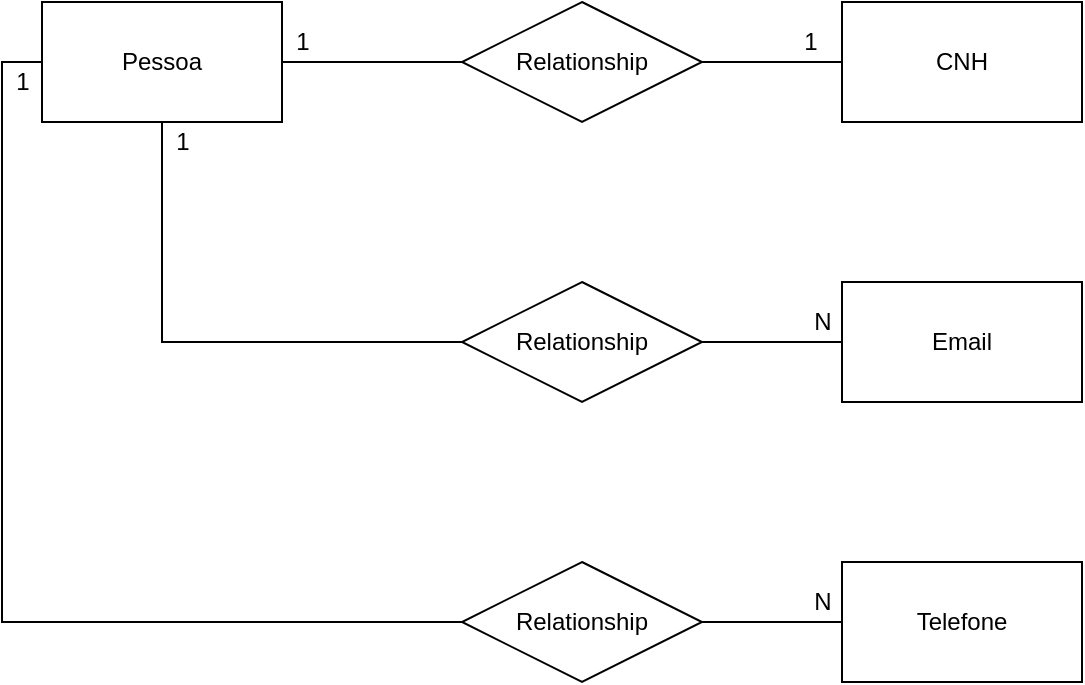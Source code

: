 <mxfile version="15.5.4" type="device" pages="2"><diagram id="BYdOrSY7BShjmpPqZ4bx" name="conceitual"><mxGraphModel dx="942" dy="557" grid="1" gridSize="10" guides="1" tooltips="1" connect="1" arrows="1" fold="1" page="1" pageScale="1" pageWidth="827" pageHeight="1169" math="0" shadow="0"><root><mxCell id="0"/><mxCell id="1" parent="0"/><mxCell id="G5-IGElVWhOlAf8oXeKX-5" value="" style="edgeStyle=orthogonalEdgeStyle;rounded=0;orthogonalLoop=1;jettySize=auto;html=1;endArrow=none;endFill=0;" parent="1" source="G5-IGElVWhOlAf8oXeKX-1" target="G5-IGElVWhOlAf8oXeKX-4" edge="1"><mxGeometry relative="1" as="geometry"/></mxCell><mxCell id="G5-IGElVWhOlAf8oXeKX-16" style="edgeStyle=orthogonalEdgeStyle;rounded=0;orthogonalLoop=1;jettySize=auto;html=1;entryX=0.5;entryY=0;entryDx=0;entryDy=0;endArrow=none;endFill=0;" parent="1" source="G5-IGElVWhOlAf8oXeKX-1" target="G5-IGElVWhOlAf8oXeKX-10" edge="1"><mxGeometry relative="1" as="geometry"><Array as="points"><mxPoint x="100" y="210"/><mxPoint x="310" y="210"/></Array></mxGeometry></mxCell><mxCell id="G5-IGElVWhOlAf8oXeKX-17" style="edgeStyle=orthogonalEdgeStyle;rounded=0;orthogonalLoop=1;jettySize=auto;html=1;entryX=0.5;entryY=0;entryDx=0;entryDy=0;endArrow=none;endFill=0;" parent="1" source="G5-IGElVWhOlAf8oXeKX-1" target="G5-IGElVWhOlAf8oXeKX-12" edge="1"><mxGeometry relative="1" as="geometry"><Array as="points"><mxPoint x="20" y="70"/><mxPoint x="20" y="350"/><mxPoint x="310" y="350"/></Array></mxGeometry></mxCell><mxCell id="G5-IGElVWhOlAf8oXeKX-1" value="Pessoa" style="rounded=0;whiteSpace=wrap;html=1;" parent="1" vertex="1"><mxGeometry x="40" y="40" width="120" height="60" as="geometry"/></mxCell><mxCell id="G5-IGElVWhOlAf8oXeKX-2" value="CNH" style="rounded=0;whiteSpace=wrap;html=1;" parent="1" vertex="1"><mxGeometry x="440" y="40" width="120" height="60" as="geometry"/></mxCell><mxCell id="G5-IGElVWhOlAf8oXeKX-6" value="" style="edgeStyle=orthogonalEdgeStyle;rounded=0;orthogonalLoop=1;jettySize=auto;html=1;endArrow=none;endFill=0;" parent="1" source="G5-IGElVWhOlAf8oXeKX-4" target="G5-IGElVWhOlAf8oXeKX-2" edge="1"><mxGeometry relative="1" as="geometry"/></mxCell><mxCell id="G5-IGElVWhOlAf8oXeKX-4" value="Relationship" style="shape=rhombus;perimeter=rhombusPerimeter;whiteSpace=wrap;html=1;align=center;" parent="1" vertex="1"><mxGeometry x="250" y="40" width="120" height="60" as="geometry"/></mxCell><mxCell id="G5-IGElVWhOlAf8oXeKX-7" value="1" style="text;html=1;align=center;verticalAlign=middle;resizable=0;points=[];autosize=1;strokeColor=none;fillColor=none;" parent="1" vertex="1"><mxGeometry x="160" y="50" width="20" height="20" as="geometry"/></mxCell><mxCell id="G5-IGElVWhOlAf8oXeKX-8" value="1" style="text;html=1;align=center;verticalAlign=middle;resizable=0;points=[];autosize=1;strokeColor=none;fillColor=none;" parent="1" vertex="1"><mxGeometry x="414" y="50" width="20" height="20" as="geometry"/></mxCell><mxCell id="G5-IGElVWhOlAf8oXeKX-24" value="" style="edgeStyle=orthogonalEdgeStyle;rounded=0;orthogonalLoop=1;jettySize=auto;html=1;endArrow=none;endFill=0;" parent="1" source="G5-IGElVWhOlAf8oXeKX-9" target="G5-IGElVWhOlAf8oXeKX-10" edge="1"><mxGeometry relative="1" as="geometry"/></mxCell><mxCell id="G5-IGElVWhOlAf8oXeKX-9" value="Email" style="rounded=0;whiteSpace=wrap;html=1;" parent="1" vertex="1"><mxGeometry x="440" y="180" width="120" height="60" as="geometry"/></mxCell><mxCell id="G5-IGElVWhOlAf8oXeKX-19" value="" style="edgeStyle=orthogonalEdgeStyle;rounded=0;orthogonalLoop=1;jettySize=auto;html=1;endArrow=none;endFill=0;" parent="1" source="G5-IGElVWhOlAf8oXeKX-10" target="G5-IGElVWhOlAf8oXeKX-9" edge="1"><mxGeometry relative="1" as="geometry"/></mxCell><mxCell id="G5-IGElVWhOlAf8oXeKX-10" value="Relationship" style="shape=rhombus;perimeter=rhombusPerimeter;whiteSpace=wrap;html=1;align=center;" parent="1" vertex="1"><mxGeometry x="250" y="180" width="120" height="60" as="geometry"/></mxCell><mxCell id="G5-IGElVWhOlAf8oXeKX-11" value="Telefone" style="rounded=0;whiteSpace=wrap;html=1;" parent="1" vertex="1"><mxGeometry x="440" y="320" width="120" height="60" as="geometry"/></mxCell><mxCell id="G5-IGElVWhOlAf8oXeKX-18" value="" style="edgeStyle=orthogonalEdgeStyle;rounded=0;orthogonalLoop=1;jettySize=auto;html=1;endArrow=none;endFill=0;" parent="1" source="G5-IGElVWhOlAf8oXeKX-12" target="G5-IGElVWhOlAf8oXeKX-11" edge="1"><mxGeometry relative="1" as="geometry"/></mxCell><mxCell id="G5-IGElVWhOlAf8oXeKX-12" value="Relationship" style="shape=rhombus;perimeter=rhombusPerimeter;whiteSpace=wrap;html=1;align=center;" parent="1" vertex="1"><mxGeometry x="250" y="320" width="120" height="60" as="geometry"/></mxCell><mxCell id="G5-IGElVWhOlAf8oXeKX-20" value="1" style="text;html=1;align=center;verticalAlign=middle;resizable=0;points=[];autosize=1;strokeColor=none;fillColor=none;" parent="1" vertex="1"><mxGeometry x="100" y="100" width="20" height="20" as="geometry"/></mxCell><mxCell id="G5-IGElVWhOlAf8oXeKX-21" value="1" style="text;html=1;align=center;verticalAlign=middle;resizable=0;points=[];autosize=1;strokeColor=none;fillColor=none;" parent="1" vertex="1"><mxGeometry x="20" y="70" width="20" height="20" as="geometry"/></mxCell><mxCell id="G5-IGElVWhOlAf8oXeKX-22" value="N" style="text;html=1;align=center;verticalAlign=middle;resizable=0;points=[];autosize=1;strokeColor=none;fillColor=none;" parent="1" vertex="1"><mxGeometry x="420" y="190" width="20" height="20" as="geometry"/></mxCell><mxCell id="G5-IGElVWhOlAf8oXeKX-23" value="N" style="text;html=1;align=center;verticalAlign=middle;resizable=0;points=[];autosize=1;strokeColor=none;fillColor=none;" parent="1" vertex="1"><mxGeometry x="420" y="330" width="20" height="20" as="geometry"/></mxCell></root></mxGraphModel></diagram><diagram id="-vbOuxm1fR-1QZ8qs0E4" name="logico"><mxGraphModel dx="942" dy="557" grid="1" gridSize="10" guides="1" tooltips="1" connect="1" arrows="1" fold="1" page="1" pageScale="1" pageWidth="827" pageHeight="1169" math="0" shadow="0"><root><mxCell id="G3jfhgrdaM2XQP5cWPSk-0"/><mxCell id="G3jfhgrdaM2XQP5cWPSk-1" parent="G3jfhgrdaM2XQP5cWPSk-0"/><mxCell id="mghtj-5tKGBpg7AwQRfj-4" value="Pessoa" style="shape=table;startSize=30;container=1;collapsible=1;childLayout=tableLayout;fixedRows=1;rowLines=0;fontStyle=1;align=center;resizeLast=1;" vertex="1" parent="G3jfhgrdaM2XQP5cWPSk-1"><mxGeometry x="80" y="40" width="180" height="100" as="geometry"/></mxCell><mxCell id="mghtj-5tKGBpg7AwQRfj-5" value="" style="shape=partialRectangle;collapsible=0;dropTarget=0;pointerEvents=0;fillColor=none;top=0;left=0;bottom=1;right=0;points=[[0,0.5],[1,0.5]];portConstraint=eastwest;" vertex="1" parent="mghtj-5tKGBpg7AwQRfj-4"><mxGeometry y="30" width="180" height="30" as="geometry"/></mxCell><mxCell id="mghtj-5tKGBpg7AwQRfj-6" value="PK" style="shape=partialRectangle;connectable=0;fillColor=none;top=0;left=0;bottom=0;right=0;fontStyle=1;overflow=hidden;" vertex="1" parent="mghtj-5tKGBpg7AwQRfj-5"><mxGeometry width="30" height="30" as="geometry"><mxRectangle width="30" height="30" as="alternateBounds"/></mxGeometry></mxCell><mxCell id="mghtj-5tKGBpg7AwQRfj-7" value="idPessoa" style="shape=partialRectangle;connectable=0;fillColor=none;top=0;left=0;bottom=0;right=0;align=left;spacingLeft=6;fontStyle=5;overflow=hidden;" vertex="1" parent="mghtj-5tKGBpg7AwQRfj-5"><mxGeometry x="30" width="150" height="30" as="geometry"><mxRectangle width="150" height="30" as="alternateBounds"/></mxGeometry></mxCell><mxCell id="mghtj-5tKGBpg7AwQRfj-8" value="" style="shape=partialRectangle;collapsible=0;dropTarget=0;pointerEvents=0;fillColor=none;top=0;left=0;bottom=0;right=0;points=[[0,0.5],[1,0.5]];portConstraint=eastwest;" vertex="1" parent="mghtj-5tKGBpg7AwQRfj-4"><mxGeometry y="60" width="180" height="30" as="geometry"/></mxCell><mxCell id="mghtj-5tKGBpg7AwQRfj-9" value="" style="shape=partialRectangle;connectable=0;fillColor=none;top=0;left=0;bottom=0;right=0;editable=1;overflow=hidden;" vertex="1" parent="mghtj-5tKGBpg7AwQRfj-8"><mxGeometry width="30" height="30" as="geometry"><mxRectangle width="30" height="30" as="alternateBounds"/></mxGeometry></mxCell><mxCell id="mghtj-5tKGBpg7AwQRfj-10" value="nomePessoa" style="shape=partialRectangle;connectable=0;fillColor=none;top=0;left=0;bottom=0;right=0;align=left;spacingLeft=6;overflow=hidden;" vertex="1" parent="mghtj-5tKGBpg7AwQRfj-8"><mxGeometry x="30" width="150" height="30" as="geometry"><mxRectangle width="150" height="30" as="alternateBounds"/></mxGeometry></mxCell><mxCell id="mghtj-5tKGBpg7AwQRfj-17" value="Telefone" style="shape=table;startSize=30;container=1;collapsible=1;childLayout=tableLayout;fixedRows=1;rowLines=0;fontStyle=1;align=center;resizeLast=1;" vertex="1" parent="G3jfhgrdaM2XQP5cWPSk-1"><mxGeometry x="70" y="200" width="180" height="130" as="geometry"/></mxCell><mxCell id="mghtj-5tKGBpg7AwQRfj-18" value="" style="shape=partialRectangle;collapsible=0;dropTarget=0;pointerEvents=0;fillColor=none;top=0;left=0;bottom=0;right=0;points=[[0,0.5],[1,0.5]];portConstraint=eastwest;" vertex="1" parent="mghtj-5tKGBpg7AwQRfj-17"><mxGeometry y="30" width="180" height="30" as="geometry"/></mxCell><mxCell id="mghtj-5tKGBpg7AwQRfj-19" value="PK" style="shape=partialRectangle;connectable=0;fillColor=none;top=0;left=0;bottom=0;right=0;fontStyle=1;overflow=hidden;" vertex="1" parent="mghtj-5tKGBpg7AwQRfj-18"><mxGeometry width="60" height="30" as="geometry"><mxRectangle width="60" height="30" as="alternateBounds"/></mxGeometry></mxCell><mxCell id="mghtj-5tKGBpg7AwQRfj-20" value="idTelefone" style="shape=partialRectangle;connectable=0;fillColor=none;top=0;left=0;bottom=0;right=0;align=left;spacingLeft=6;fontStyle=5;overflow=hidden;" vertex="1" parent="mghtj-5tKGBpg7AwQRfj-18"><mxGeometry x="60" width="120" height="30" as="geometry"><mxRectangle width="120" height="30" as="alternateBounds"/></mxGeometry></mxCell><mxCell id="mghtj-5tKGBpg7AwQRfj-21" value="" style="shape=partialRectangle;collapsible=0;dropTarget=0;pointerEvents=0;fillColor=none;top=0;left=0;bottom=1;right=0;points=[[0,0.5],[1,0.5]];portConstraint=eastwest;" vertex="1" parent="mghtj-5tKGBpg7AwQRfj-17"><mxGeometry y="60" width="180" height="30" as="geometry"/></mxCell><mxCell id="mghtj-5tKGBpg7AwQRfj-22" value="FK" style="shape=partialRectangle;connectable=0;fillColor=none;top=0;left=0;bottom=0;right=0;fontStyle=1;overflow=hidden;" vertex="1" parent="mghtj-5tKGBpg7AwQRfj-21"><mxGeometry width="60" height="30" as="geometry"><mxRectangle width="60" height="30" as="alternateBounds"/></mxGeometry></mxCell><mxCell id="mghtj-5tKGBpg7AwQRfj-23" value="idPessoa" style="shape=partialRectangle;connectable=0;fillColor=none;top=0;left=0;bottom=0;right=0;align=left;spacingLeft=6;fontStyle=5;overflow=hidden;" vertex="1" parent="mghtj-5tKGBpg7AwQRfj-21"><mxGeometry x="60" width="120" height="30" as="geometry"><mxRectangle width="120" height="30" as="alternateBounds"/></mxGeometry></mxCell><mxCell id="mghtj-5tKGBpg7AwQRfj-24" value="" style="shape=partialRectangle;collapsible=0;dropTarget=0;pointerEvents=0;fillColor=none;top=0;left=0;bottom=0;right=0;points=[[0,0.5],[1,0.5]];portConstraint=eastwest;" vertex="1" parent="mghtj-5tKGBpg7AwQRfj-17"><mxGeometry y="90" width="180" height="30" as="geometry"/></mxCell><mxCell id="mghtj-5tKGBpg7AwQRfj-25" value="" style="shape=partialRectangle;connectable=0;fillColor=none;top=0;left=0;bottom=0;right=0;editable=1;overflow=hidden;" vertex="1" parent="mghtj-5tKGBpg7AwQRfj-24"><mxGeometry width="60" height="30" as="geometry"><mxRectangle width="60" height="30" as="alternateBounds"/></mxGeometry></mxCell><mxCell id="mghtj-5tKGBpg7AwQRfj-26" value="numeroTelefone" style="shape=partialRectangle;connectable=0;fillColor=none;top=0;left=0;bottom=0;right=0;align=left;spacingLeft=6;overflow=hidden;" vertex="1" parent="mghtj-5tKGBpg7AwQRfj-24"><mxGeometry x="60" width="120" height="30" as="geometry"><mxRectangle width="120" height="30" as="alternateBounds"/></mxGeometry></mxCell><mxCell id="mghtj-5tKGBpg7AwQRfj-30" value="Email" style="shape=table;startSize=30;container=1;collapsible=1;childLayout=tableLayout;fixedRows=1;rowLines=0;fontStyle=1;align=center;resizeLast=1;" vertex="1" parent="G3jfhgrdaM2XQP5cWPSk-1"><mxGeometry x="400" y="200" width="180" height="130" as="geometry"/></mxCell><mxCell id="mghtj-5tKGBpg7AwQRfj-31" value="" style="shape=partialRectangle;collapsible=0;dropTarget=0;pointerEvents=0;fillColor=none;top=0;left=0;bottom=0;right=0;points=[[0,0.5],[1,0.5]];portConstraint=eastwest;" vertex="1" parent="mghtj-5tKGBpg7AwQRfj-30"><mxGeometry y="30" width="180" height="30" as="geometry"/></mxCell><mxCell id="mghtj-5tKGBpg7AwQRfj-32" value="PK" style="shape=partialRectangle;connectable=0;fillColor=none;top=0;left=0;bottom=0;right=0;fontStyle=1;overflow=hidden;" vertex="1" parent="mghtj-5tKGBpg7AwQRfj-31"><mxGeometry width="60" height="30" as="geometry"><mxRectangle width="60" height="30" as="alternateBounds"/></mxGeometry></mxCell><mxCell id="mghtj-5tKGBpg7AwQRfj-33" value="idEmail" style="shape=partialRectangle;connectable=0;fillColor=none;top=0;left=0;bottom=0;right=0;align=left;spacingLeft=6;fontStyle=5;overflow=hidden;" vertex="1" parent="mghtj-5tKGBpg7AwQRfj-31"><mxGeometry x="60" width="120" height="30" as="geometry"><mxRectangle width="120" height="30" as="alternateBounds"/></mxGeometry></mxCell><mxCell id="mghtj-5tKGBpg7AwQRfj-34" value="" style="shape=partialRectangle;collapsible=0;dropTarget=0;pointerEvents=0;fillColor=none;top=0;left=0;bottom=1;right=0;points=[[0,0.5],[1,0.5]];portConstraint=eastwest;" vertex="1" parent="mghtj-5tKGBpg7AwQRfj-30"><mxGeometry y="60" width="180" height="30" as="geometry"/></mxCell><mxCell id="mghtj-5tKGBpg7AwQRfj-35" value="FK" style="shape=partialRectangle;connectable=0;fillColor=none;top=0;left=0;bottom=0;right=0;fontStyle=1;overflow=hidden;" vertex="1" parent="mghtj-5tKGBpg7AwQRfj-34"><mxGeometry width="60" height="30" as="geometry"><mxRectangle width="60" height="30" as="alternateBounds"/></mxGeometry></mxCell><mxCell id="mghtj-5tKGBpg7AwQRfj-36" value="idPessoa" style="shape=partialRectangle;connectable=0;fillColor=none;top=0;left=0;bottom=0;right=0;align=left;spacingLeft=6;fontStyle=5;overflow=hidden;" vertex="1" parent="mghtj-5tKGBpg7AwQRfj-34"><mxGeometry x="60" width="120" height="30" as="geometry"><mxRectangle width="120" height="30" as="alternateBounds"/></mxGeometry></mxCell><mxCell id="mghtj-5tKGBpg7AwQRfj-37" value="" style="shape=partialRectangle;collapsible=0;dropTarget=0;pointerEvents=0;fillColor=none;top=0;left=0;bottom=0;right=0;points=[[0,0.5],[1,0.5]];portConstraint=eastwest;" vertex="1" parent="mghtj-5tKGBpg7AwQRfj-30"><mxGeometry y="90" width="180" height="30" as="geometry"/></mxCell><mxCell id="mghtj-5tKGBpg7AwQRfj-38" value="" style="shape=partialRectangle;connectable=0;fillColor=none;top=0;left=0;bottom=0;right=0;editable=1;overflow=hidden;" vertex="1" parent="mghtj-5tKGBpg7AwQRfj-37"><mxGeometry width="60" height="30" as="geometry"><mxRectangle width="60" height="30" as="alternateBounds"/></mxGeometry></mxCell><mxCell id="mghtj-5tKGBpg7AwQRfj-39" value="email" style="shape=partialRectangle;connectable=0;fillColor=none;top=0;left=0;bottom=0;right=0;align=left;spacingLeft=6;overflow=hidden;" vertex="1" parent="mghtj-5tKGBpg7AwQRfj-37"><mxGeometry x="60" width="120" height="30" as="geometry"><mxRectangle width="120" height="30" as="alternateBounds"/></mxGeometry></mxCell><mxCell id="mghtj-5tKGBpg7AwQRfj-43" value="CNH" style="shape=table;startSize=30;container=1;collapsible=1;childLayout=tableLayout;fixedRows=1;rowLines=0;fontStyle=1;align=center;resizeLast=1;" vertex="1" parent="G3jfhgrdaM2XQP5cWPSk-1"><mxGeometry x="400" y="40" width="180" height="130" as="geometry"/></mxCell><mxCell id="mghtj-5tKGBpg7AwQRfj-44" value="" style="shape=partialRectangle;collapsible=0;dropTarget=0;pointerEvents=0;fillColor=none;top=0;left=0;bottom=0;right=0;points=[[0,0.5],[1,0.5]];portConstraint=eastwest;" vertex="1" parent="mghtj-5tKGBpg7AwQRfj-43"><mxGeometry y="30" width="180" height="30" as="geometry"/></mxCell><mxCell id="mghtj-5tKGBpg7AwQRfj-45" value="PK" style="shape=partialRectangle;connectable=0;fillColor=none;top=0;left=0;bottom=0;right=0;fontStyle=1;overflow=hidden;" vertex="1" parent="mghtj-5tKGBpg7AwQRfj-44"><mxGeometry width="60" height="30" as="geometry"><mxRectangle width="60" height="30" as="alternateBounds"/></mxGeometry></mxCell><mxCell id="mghtj-5tKGBpg7AwQRfj-46" value="idCNH" style="shape=partialRectangle;connectable=0;fillColor=none;top=0;left=0;bottom=0;right=0;align=left;spacingLeft=6;fontStyle=5;overflow=hidden;" vertex="1" parent="mghtj-5tKGBpg7AwQRfj-44"><mxGeometry x="60" width="120" height="30" as="geometry"><mxRectangle width="120" height="30" as="alternateBounds"/></mxGeometry></mxCell><mxCell id="mghtj-5tKGBpg7AwQRfj-47" value="" style="shape=partialRectangle;collapsible=0;dropTarget=0;pointerEvents=0;fillColor=none;top=0;left=0;bottom=1;right=0;points=[[0,0.5],[1,0.5]];portConstraint=eastwest;" vertex="1" parent="mghtj-5tKGBpg7AwQRfj-43"><mxGeometry y="60" width="180" height="30" as="geometry"/></mxCell><mxCell id="mghtj-5tKGBpg7AwQRfj-48" value="FK" style="shape=partialRectangle;connectable=0;fillColor=none;top=0;left=0;bottom=0;right=0;fontStyle=1;overflow=hidden;" vertex="1" parent="mghtj-5tKGBpg7AwQRfj-47"><mxGeometry width="60" height="30" as="geometry"><mxRectangle width="60" height="30" as="alternateBounds"/></mxGeometry></mxCell><mxCell id="mghtj-5tKGBpg7AwQRfj-49" value="idPessoa" style="shape=partialRectangle;connectable=0;fillColor=none;top=0;left=0;bottom=0;right=0;align=left;spacingLeft=6;fontStyle=5;overflow=hidden;" vertex="1" parent="mghtj-5tKGBpg7AwQRfj-47"><mxGeometry x="60" width="120" height="30" as="geometry"><mxRectangle width="120" height="30" as="alternateBounds"/></mxGeometry></mxCell><mxCell id="mghtj-5tKGBpg7AwQRfj-50" value="" style="shape=partialRectangle;collapsible=0;dropTarget=0;pointerEvents=0;fillColor=none;top=0;left=0;bottom=0;right=0;points=[[0,0.5],[1,0.5]];portConstraint=eastwest;" vertex="1" parent="mghtj-5tKGBpg7AwQRfj-43"><mxGeometry y="90" width="180" height="30" as="geometry"/></mxCell><mxCell id="mghtj-5tKGBpg7AwQRfj-51" value="" style="shape=partialRectangle;connectable=0;fillColor=none;top=0;left=0;bottom=0;right=0;editable=1;overflow=hidden;" vertex="1" parent="mghtj-5tKGBpg7AwQRfj-50"><mxGeometry width="60" height="30" as="geometry"><mxRectangle width="60" height="30" as="alternateBounds"/></mxGeometry></mxCell><mxCell id="mghtj-5tKGBpg7AwQRfj-52" value="descriçao" style="shape=partialRectangle;connectable=0;fillColor=none;top=0;left=0;bottom=0;right=0;align=left;spacingLeft=6;overflow=hidden;" vertex="1" parent="mghtj-5tKGBpg7AwQRfj-50"><mxGeometry x="60" width="120" height="30" as="geometry"><mxRectangle width="120" height="30" as="alternateBounds"/></mxGeometry></mxCell><mxCell id="kXjuth4g9iOfcOyVI7X7-0" value="" style="edgeStyle=entityRelationEdgeStyle;fontSize=12;html=1;endArrow=ERmandOne;startArrow=ERmandOne;rounded=0;" edge="1" parent="G3jfhgrdaM2XQP5cWPSk-1" source="mghtj-5tKGBpg7AwQRfj-5" target="mghtj-5tKGBpg7AwQRfj-47"><mxGeometry width="100" height="100" relative="1" as="geometry"><mxPoint x="360" y="340" as="sourcePoint"/><mxPoint x="460" y="240" as="targetPoint"/></mxGeometry></mxCell><mxCell id="jJnUEvMH1Pr6u0ovHOI6-0" value="" style="edgeStyle=entityRelationEdgeStyle;fontSize=12;html=1;endArrow=ERmany;rounded=0;" edge="1" parent="G3jfhgrdaM2XQP5cWPSk-1" source="mghtj-5tKGBpg7AwQRfj-5" target="mghtj-5tKGBpg7AwQRfj-34"><mxGeometry width="100" height="100" relative="1" as="geometry"><mxPoint x="280" y="130" as="sourcePoint"/><mxPoint x="460" y="240" as="targetPoint"/></mxGeometry></mxCell><mxCell id="jJnUEvMH1Pr6u0ovHOI6-1" value="" style="edgeStyle=entityRelationEdgeStyle;fontSize=12;html=1;endArrow=ERmany;rounded=0;" edge="1" parent="G3jfhgrdaM2XQP5cWPSk-1" source="mghtj-5tKGBpg7AwQRfj-5" target="mghtj-5tKGBpg7AwQRfj-21"><mxGeometry width="100" height="100" relative="1" as="geometry"><mxPoint x="270" y="89" as="sourcePoint"/><mxPoint x="350" y="400" as="targetPoint"/></mxGeometry></mxCell></root></mxGraphModel></diagram></mxfile>